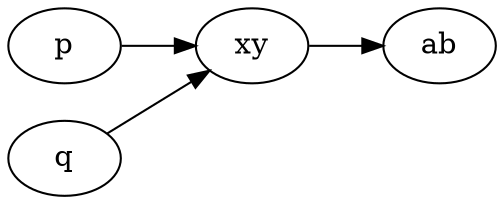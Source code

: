 digraph G {
        rankdir=LR;
        
        // p[color=transparent, fontcolor=transparent];
        // q[color=transparent, fontcolor=transparent];
        // x[color=transparent, fontcolor=transparent];
        y[color=transparent, fontcolor=transparent];
        // a[color=transparent, fontcolor=transparent];
        b[color=transparent, fontcolor=transparent];

        x[label="xy"];
        x -> b[color=transparent];
        a[label="ab"];

        p -> x;
        q -> y[color=transparent];
        x -> a;
        y -> b[color=transparent];
        q -> x;
}